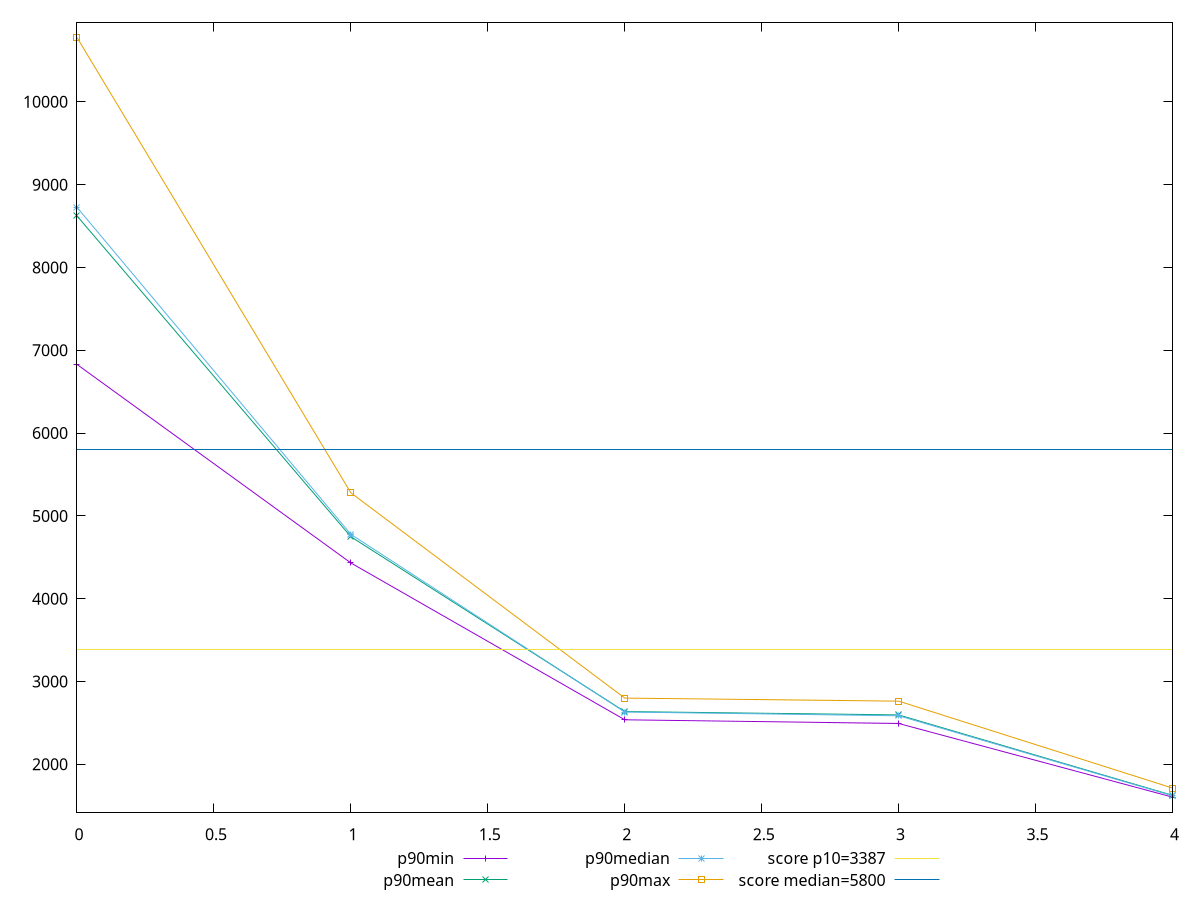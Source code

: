 reset

$p90Min <<EOF
0 6828.578645889777
1 4431.296767679032
2 2537.6774080632877
3 2492.9018397282994
4 1603.369
EOF

$p90Mean <<EOF
0 8622.208753776335
1 4747.93955675312
2 2637.0707084023807
3 2596.294553187554
4 1625.1106500000005
EOF

$p90Median <<EOF
0 8725.933621935415
1 4776.868721984681
2 2631.454330473298
3 2585.970172635434
4 1620.3745000000001
EOF

$p90Max <<EOF
0 10777.131304486482
1 5278.153349403952
2 2799.5480737064086
3 2762.7276621114697
4 1712.9769999999999
EOF

set key outside below
set xrange [0:4]
set yrange [1419.8937539102703:10960.60655057621]
set trange [1419.8937539102703:10960.60655057621]
set terminal svg size 640, 560 enhanced background rgb 'white'
set output "report_00009_2021-02-08T22-37-41.559Z/speed-index/progression/value.svg"

plot $p90Min title "p90min" with linespoints, \
     $p90Mean title "p90mean" with linespoints, \
     $p90Median title "p90median" with linespoints, \
     $p90Max title "p90max" with linespoints, \
     3387 title "score p10=3387", \
     5800 title "score median=5800"

reset

